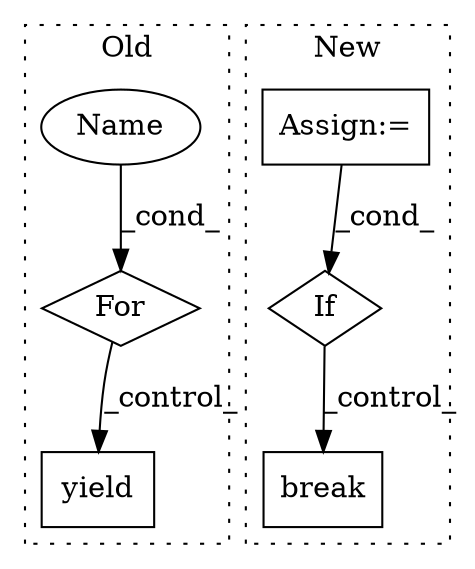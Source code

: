 digraph G {
subgraph cluster0 {
1 [label="yield" a="105" s="1421" l="6" shape="box"];
5 [label="For" a="107" s="1348,1373" l="4,48" shape="diamond"];
6 [label="Name" a="87" s="1352" l="1" shape="ellipse"];
label = "Old";
style="dotted";
}
subgraph cluster1 {
2 [label="break" a="94" s="3966" l="5" shape="box"];
3 [label="If" a="96" s="3276" l="3" shape="diamond"];
4 [label="Assign:=" a="68" s="3079" l="3" shape="box"];
label = "New";
style="dotted";
}
3 -> 2 [label="_control_"];
4 -> 3 [label="_cond_"];
5 -> 1 [label="_control_"];
6 -> 5 [label="_cond_"];
}